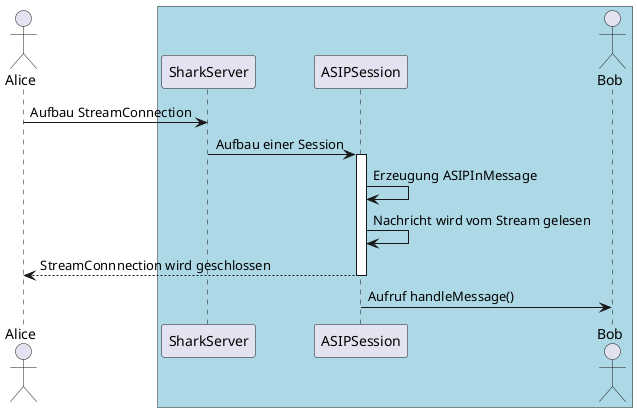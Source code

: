 @startuml
actor "Alice"

box #lightblue
    participant SharkServer
    participant ASIPSession
	actor "Bob"
end box


Alice -> SharkServer: Aufbau StreamConnection
SharkServer -> ASIPSession: Aufbau einer Session
activate ASIPSession
ASIPSession -> ASIPSession: Erzeugung ASIPInMessage
ASIPSession -> ASIPSession: Nachricht wird vom Stream gelesen
ASIPSession --> Alice: StreamConnnection wird geschlossen
deactivate ASIPSession
ASIPSession -> Bob: Aufruf handleMessage()

@enduml